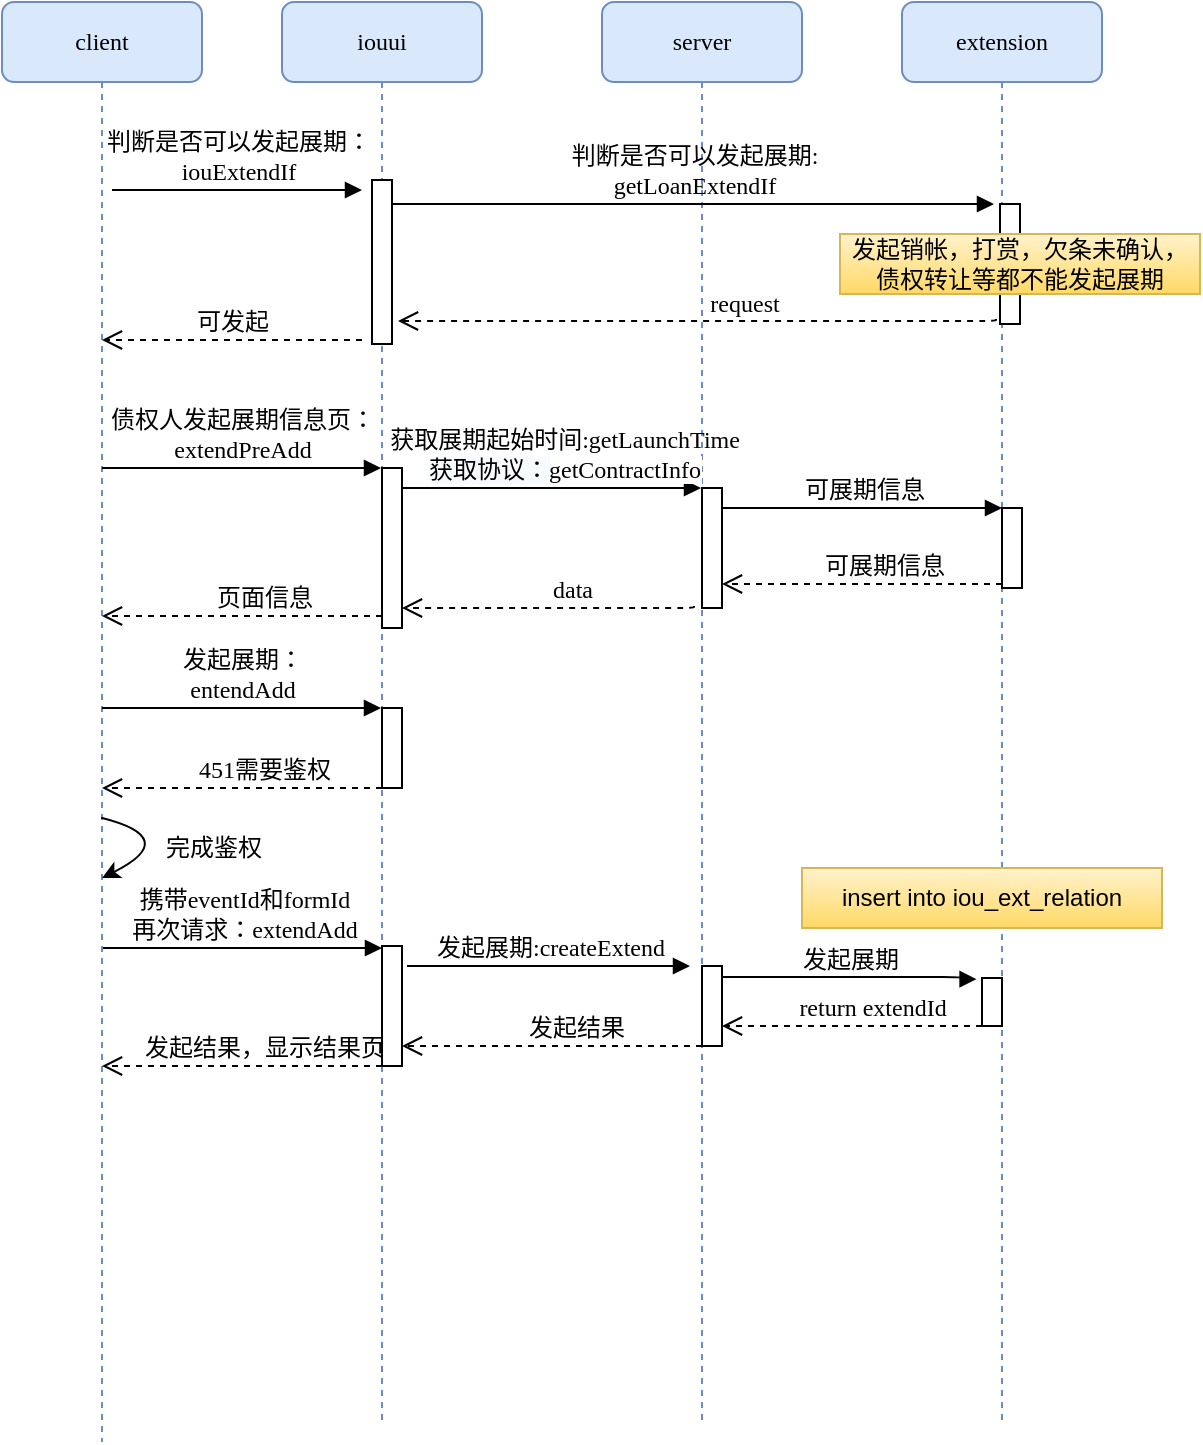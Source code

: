<mxfile version="12.2.6" type="github" pages="1">
  <diagram name="Page-1" id="13e1069c-82ec-6db2-03f1-153e76fe0fe0">
    <mxGraphModel dx="1077" dy="610" grid="0" gridSize="10" guides="1" tooltips="1" connect="1" arrows="1" fold="1" page="1" pageScale="1" pageWidth="1100" pageHeight="850" background="#ffffff" math="0" shadow="0">
      <root>
        <mxCell id="0"/>
        <mxCell id="1" parent="0"/>
        <mxCell id="7baba1c4bc27f4b0-2" value="iouui" style="shape=umlLifeline;perimeter=lifelinePerimeter;whiteSpace=wrap;html=1;container=1;collapsible=0;recursiveResize=0;outlineConnect=0;rounded=1;shadow=0;comic=0;labelBackgroundColor=none;strokeWidth=1;fontFamily=Verdana;fontSize=12;align=center;fillColor=#dae8fc;strokeColor=#6c8ebf;" parent="1" vertex="1">
          <mxGeometry x="240" y="80" width="100" height="710" as="geometry"/>
        </mxCell>
        <mxCell id="7baba1c4bc27f4b0-10" value="" style="html=1;points=[];perimeter=orthogonalPerimeter;rounded=0;shadow=0;comic=0;labelBackgroundColor=none;strokeWidth=1;fontFamily=Verdana;fontSize=12;align=center;" parent="7baba1c4bc27f4b0-2" vertex="1">
          <mxGeometry x="45" y="89" width="10" height="82" as="geometry"/>
        </mxCell>
        <mxCell id="y4EISE67XxICeCC4Xp2--17" value="" style="html=1;points=[];perimeter=orthogonalPerimeter;rounded=0;shadow=0;comic=0;labelBackgroundColor=none;strokeWidth=1;fontFamily=Verdana;fontSize=12;align=center;" parent="7baba1c4bc27f4b0-2" vertex="1">
          <mxGeometry x="50" y="353" width="10" height="40" as="geometry"/>
        </mxCell>
        <mxCell id="7baba1c4bc27f4b0-3" value="server" style="shape=umlLifeline;perimeter=lifelinePerimeter;whiteSpace=wrap;html=1;container=1;collapsible=0;recursiveResize=0;outlineConnect=0;rounded=1;shadow=0;comic=0;labelBackgroundColor=none;strokeWidth=1;fontFamily=Verdana;fontSize=12;align=center;fillColor=#dae8fc;strokeColor=#6c8ebf;" parent="1" vertex="1">
          <mxGeometry x="400" y="80" width="100" height="710" as="geometry"/>
        </mxCell>
        <mxCell id="y4EISE67XxICeCC4Xp2--34" value="" style="html=1;points=[];perimeter=orthogonalPerimeter;rounded=0;shadow=0;comic=0;labelBackgroundColor=none;strokeWidth=1;fontFamily=Verdana;fontSize=12;align=center;" parent="7baba1c4bc27f4b0-3" vertex="1">
          <mxGeometry x="50" y="482" width="10" height="40" as="geometry"/>
        </mxCell>
        <mxCell id="7baba1c4bc27f4b0-4" value="extension" style="shape=umlLifeline;perimeter=lifelinePerimeter;whiteSpace=wrap;html=1;container=1;collapsible=0;recursiveResize=0;outlineConnect=0;rounded=1;shadow=0;comic=0;labelBackgroundColor=none;strokeWidth=1;fontFamily=Verdana;fontSize=12;align=center;fillColor=#dae8fc;strokeColor=#6c8ebf;" parent="1" vertex="1">
          <mxGeometry x="550" y="80" width="100" height="710" as="geometry"/>
        </mxCell>
        <mxCell id="y4EISE67XxICeCC4Xp2--14" value="" style="html=1;points=[];perimeter=orthogonalPerimeter;rounded=0;shadow=0;comic=0;labelBackgroundColor=none;strokeWidth=1;fontFamily=Verdana;fontSize=12;align=center;" parent="7baba1c4bc27f4b0-4" vertex="1">
          <mxGeometry x="50" y="253" width="10" height="40" as="geometry"/>
        </mxCell>
        <mxCell id="7baba1c4bc27f4b0-8" value="client" style="shape=umlLifeline;perimeter=lifelinePerimeter;whiteSpace=wrap;html=1;container=1;collapsible=0;recursiveResize=0;outlineConnect=0;rounded=1;shadow=0;comic=0;labelBackgroundColor=none;strokeWidth=1;fontFamily=Verdana;fontSize=12;align=center;fillColor=#dae8fc;strokeColor=#6c8ebf;" parent="1" vertex="1">
          <mxGeometry x="100" y="80" width="100" height="720" as="geometry"/>
        </mxCell>
        <mxCell id="7baba1c4bc27f4b0-22" value="" style="html=1;points=[];perimeter=orthogonalPerimeter;rounded=0;shadow=0;comic=0;labelBackgroundColor=none;strokeWidth=1;fontFamily=Verdana;fontSize=12;align=center;" parent="1" vertex="1">
          <mxGeometry x="290" y="313" width="10" height="80" as="geometry"/>
        </mxCell>
        <mxCell id="7baba1c4bc27f4b0-11" value="判断是否可以发起展期：&lt;br&gt;iouExtendIf" style="html=1;verticalAlign=bottom;endArrow=block;labelBackgroundColor=none;fontFamily=Verdana;fontSize=12;edgeStyle=elbowEdgeStyle;elbow=vertical;" parent="1" edge="1">
          <mxGeometry relative="1" as="geometry">
            <mxPoint x="155" y="174" as="sourcePoint"/>
            <mxPoint x="280" y="174" as="targetPoint"/>
          </mxGeometry>
        </mxCell>
        <mxCell id="7baba1c4bc27f4b0-14" value="判断是否可以发起展期:&lt;br&gt;getLoanExtendIf" style="html=1;verticalAlign=bottom;endArrow=block;labelBackgroundColor=none;fontFamily=Verdana;fontSize=12;edgeStyle=elbowEdgeStyle;elbow=horizontal;entryX=-0.3;entryY=0;entryDx=0;entryDy=0;entryPerimeter=0;" parent="1" source="7baba1c4bc27f4b0-10" target="y4EISE67XxICeCC4Xp2--4" edge="1">
          <mxGeometry relative="1" as="geometry">
            <mxPoint x="370" y="191" as="sourcePoint"/>
            <mxPoint x="445" y="191" as="targetPoint"/>
            <Array as="points">
              <mxPoint x="490" y="181"/>
            </Array>
          </mxGeometry>
        </mxCell>
        <mxCell id="y4EISE67XxICeCC4Xp2--2" value="可发起" style="html=1;verticalAlign=bottom;endArrow=open;dashed=1;endSize=8;labelBackgroundColor=none;fontFamily=Verdana;fontSize=12;edgeStyle=elbowEdgeStyle;elbow=vertical;" parent="1" edge="1">
          <mxGeometry relative="1" as="geometry">
            <mxPoint x="150" y="249" as="targetPoint"/>
            <Array as="points">
              <mxPoint x="225" y="249"/>
              <mxPoint x="255" y="249"/>
            </Array>
            <mxPoint x="280" y="249" as="sourcePoint"/>
          </mxGeometry>
        </mxCell>
        <mxCell id="y4EISE67XxICeCC4Xp2--4" value="" style="html=1;points=[];perimeter=orthogonalPerimeter;rounded=0;shadow=0;comic=0;labelBackgroundColor=none;strokeWidth=1;fontFamily=Verdana;fontSize=12;align=center;" parent="1" vertex="1">
          <mxGeometry x="599" y="181" width="10" height="60" as="geometry"/>
        </mxCell>
        <mxCell id="y4EISE67XxICeCC4Xp2--7" value="债权人发起展期信息页：&lt;br&gt;extendPreAdd" style="html=1;verticalAlign=bottom;endArrow=block;labelBackgroundColor=none;fontFamily=Verdana;fontSize=12;edgeStyle=elbowEdgeStyle;elbow=vertical;" parent="1" edge="1">
          <mxGeometry relative="1" as="geometry">
            <mxPoint x="150" y="313" as="sourcePoint"/>
            <mxPoint x="289.5" y="313" as="targetPoint"/>
          </mxGeometry>
        </mxCell>
        <mxCell id="y4EISE67XxICeCC4Xp2--8" value="页面信息" style="html=1;verticalAlign=bottom;endArrow=open;dashed=1;endSize=8;labelBackgroundColor=none;fontFamily=Verdana;fontSize=12;edgeStyle=elbowEdgeStyle;elbow=vertical;exitX=0;exitY=0.925;exitDx=0;exitDy=0;exitPerimeter=0;" parent="1" source="7baba1c4bc27f4b0-22" edge="1">
          <mxGeometry x="-0.154" relative="1" as="geometry">
            <mxPoint x="150" y="387" as="targetPoint"/>
            <Array as="points">
              <mxPoint x="225" y="387"/>
              <mxPoint x="255" y="387"/>
            </Array>
            <mxPoint x="280" y="387" as="sourcePoint"/>
            <mxPoint as="offset"/>
          </mxGeometry>
        </mxCell>
        <mxCell id="y4EISE67XxICeCC4Xp2--9" value="获取展期起始时间:getLaunchTime&lt;br&gt;&lt;span style=&quot;font-family: &amp;#34;menlo&amp;#34; ; font-size: 9pt ; background-color: rgb(247 , 250 , 255)&quot;&gt;获取协议：&lt;/span&gt;&lt;span style=&quot;background-color: rgb(255 , 255 , 255) ; font-family: &amp;#34;menlo&amp;#34; ; font-size: 9pt&quot;&gt;getContractInfo&lt;/span&gt;" style="html=1;verticalAlign=bottom;endArrow=block;labelBackgroundColor=none;fontFamily=Verdana;fontSize=12;edgeStyle=elbowEdgeStyle;elbow=vertical;" parent="1" edge="1">
          <mxGeometry x="0.067" relative="1" as="geometry">
            <mxPoint x="300.5" y="323" as="sourcePoint"/>
            <mxPoint x="449.5" y="323" as="targetPoint"/>
            <mxPoint x="1" as="offset"/>
          </mxGeometry>
        </mxCell>
        <mxCell id="y4EISE67XxICeCC4Xp2--10" value="data" style="html=1;verticalAlign=bottom;endArrow=open;dashed=1;endSize=8;labelBackgroundColor=none;fontFamily=Verdana;fontSize=12;edgeStyle=elbowEdgeStyle;elbow=vertical;exitX=-0.4;exitY=0.983;exitDx=0;exitDy=0;exitPerimeter=0;" parent="1" source="y4EISE67XxICeCC4Xp2--11" edge="1">
          <mxGeometry x="-0.154" relative="1" as="geometry">
            <mxPoint x="300" y="383" as="targetPoint"/>
            <Array as="points">
              <mxPoint x="375" y="383"/>
              <mxPoint x="405" y="383"/>
            </Array>
            <mxPoint x="440" y="383" as="sourcePoint"/>
            <mxPoint as="offset"/>
          </mxGeometry>
        </mxCell>
        <mxCell id="y4EISE67XxICeCC4Xp2--11" value="" style="html=1;points=[];perimeter=orthogonalPerimeter;rounded=0;shadow=0;comic=0;labelBackgroundColor=none;strokeWidth=1;fontFamily=Verdana;fontSize=12;align=center;" parent="1" vertex="1">
          <mxGeometry x="450" y="323" width="10" height="60" as="geometry"/>
        </mxCell>
        <mxCell id="y4EISE67XxICeCC4Xp2--13" value="可展期信息" style="html=1;verticalAlign=bottom;endArrow=open;dashed=1;endSize=8;labelBackgroundColor=none;fontFamily=Verdana;fontSize=12;edgeStyle=elbowEdgeStyle;elbow=vertical;" parent="1" edge="1">
          <mxGeometry x="-0.154" relative="1" as="geometry">
            <mxPoint x="460" y="371" as="targetPoint"/>
            <Array as="points">
              <mxPoint x="535" y="371"/>
              <mxPoint x="565" y="371"/>
            </Array>
            <mxPoint x="600" y="371" as="sourcePoint"/>
            <mxPoint as="offset"/>
          </mxGeometry>
        </mxCell>
        <mxCell id="y4EISE67XxICeCC4Xp2--15" value="可展期信息" style="html=1;verticalAlign=bottom;endArrow=block;labelBackgroundColor=none;fontFamily=Verdana;fontSize=12;edgeStyle=elbowEdgeStyle;elbow=vertical;" parent="1" edge="1">
          <mxGeometry relative="1" as="geometry">
            <mxPoint x="460.5" y="333" as="sourcePoint"/>
            <mxPoint x="600" y="333" as="targetPoint"/>
          </mxGeometry>
        </mxCell>
        <mxCell id="y4EISE67XxICeCC4Xp2--16" value="451需要鉴权" style="html=1;verticalAlign=bottom;endArrow=open;dashed=1;endSize=8;labelBackgroundColor=none;fontFamily=Verdana;fontSize=12;edgeStyle=elbowEdgeStyle;elbow=vertical;exitX=0;exitY=0.925;exitDx=0;exitDy=0;exitPerimeter=0;" parent="1" edge="1">
          <mxGeometry x="-0.154" relative="1" as="geometry">
            <mxPoint x="150" y="473" as="targetPoint"/>
            <Array as="points">
              <mxPoint x="225" y="473"/>
              <mxPoint x="255" y="473"/>
            </Array>
            <mxPoint x="290" y="473" as="sourcePoint"/>
            <mxPoint as="offset"/>
          </mxGeometry>
        </mxCell>
        <mxCell id="y4EISE67XxICeCC4Xp2--29" value="携带eventId和formId&lt;br&gt;再次请求：extendAdd" style="html=1;verticalAlign=bottom;endArrow=block;labelBackgroundColor=none;fontFamily=Verdana;fontSize=12;edgeStyle=elbowEdgeStyle;elbow=vertical;" parent="1" edge="1">
          <mxGeometry relative="1" as="geometry">
            <mxPoint x="150.5" y="553" as="sourcePoint"/>
            <mxPoint x="290" y="553" as="targetPoint"/>
          </mxGeometry>
        </mxCell>
        <mxCell id="y4EISE67XxICeCC4Xp2--30" value="发起结果，显示结果页" style="html=1;verticalAlign=bottom;endArrow=open;dashed=1;endSize=8;labelBackgroundColor=none;fontFamily=Verdana;fontSize=12;edgeStyle=elbowEdgeStyle;elbow=vertical;exitX=0;exitY=0.925;exitDx=0;exitDy=0;exitPerimeter=0;" parent="1" edge="1">
          <mxGeometry x="-0.154" relative="1" as="geometry">
            <mxPoint x="150" y="612" as="targetPoint"/>
            <Array as="points">
              <mxPoint x="225" y="612"/>
              <mxPoint x="255" y="612"/>
            </Array>
            <mxPoint x="290" y="612" as="sourcePoint"/>
            <mxPoint as="offset"/>
          </mxGeometry>
        </mxCell>
        <mxCell id="y4EISE67XxICeCC4Xp2--31" value="" style="html=1;points=[];perimeter=orthogonalPerimeter;rounded=0;shadow=0;comic=0;labelBackgroundColor=none;strokeWidth=1;fontFamily=Verdana;fontSize=12;align=center;" parent="1" vertex="1">
          <mxGeometry x="290" y="552" width="10" height="60" as="geometry"/>
        </mxCell>
        <mxCell id="y4EISE67XxICeCC4Xp2--32" value="发起展期:createExtend" style="html=1;verticalAlign=bottom;endArrow=block;labelBackgroundColor=none;fontFamily=Verdana;fontSize=12;edgeStyle=elbowEdgeStyle;elbow=horizontal;" parent="1" edge="1">
          <mxGeometry relative="1" as="geometry">
            <mxPoint x="302.5" y="562" as="sourcePoint"/>
            <mxPoint x="444" y="562" as="targetPoint"/>
            <mxPoint as="offset"/>
          </mxGeometry>
        </mxCell>
        <mxCell id="y4EISE67XxICeCC4Xp2--33" value="发起结果" style="html=1;verticalAlign=bottom;endArrow=open;dashed=1;endSize=8;labelBackgroundColor=none;fontFamily=Verdana;fontSize=12;edgeStyle=elbowEdgeStyle;elbow=vertical;" parent="1" edge="1">
          <mxGeometry x="-0.154" relative="1" as="geometry">
            <mxPoint x="300" y="602" as="targetPoint"/>
            <Array as="points">
              <mxPoint x="375" y="602"/>
              <mxPoint x="405" y="602"/>
            </Array>
            <mxPoint x="450" y="602" as="sourcePoint"/>
            <mxPoint as="offset"/>
          </mxGeometry>
        </mxCell>
        <mxCell id="y4EISE67XxICeCC4Xp2--36" value="return extendId" style="html=1;verticalAlign=bottom;endArrow=open;dashed=1;endSize=8;labelBackgroundColor=none;fontFamily=Verdana;fontSize=12;edgeStyle=elbowEdgeStyle;elbow=vertical;" parent="1" edge="1">
          <mxGeometry x="-0.154" relative="1" as="geometry">
            <mxPoint x="460" y="592" as="targetPoint"/>
            <Array as="points">
              <mxPoint x="535" y="592"/>
              <mxPoint x="565" y="592"/>
            </Array>
            <mxPoint x="590" y="592" as="sourcePoint"/>
            <mxPoint as="offset"/>
          </mxGeometry>
        </mxCell>
        <mxCell id="y4EISE67XxICeCC4Xp2--37" value="" style="html=1;points=[];perimeter=orthogonalPerimeter;rounded=0;shadow=0;comic=0;labelBackgroundColor=none;strokeWidth=1;fontFamily=Verdana;fontSize=12;align=center;" parent="1" vertex="1">
          <mxGeometry x="590" y="568" width="10" height="24" as="geometry"/>
        </mxCell>
        <mxCell id="y4EISE67XxICeCC4Xp2--40" value="" style="curved=1;endArrow=classic;html=1;exitX=0.496;exitY=0.611;exitDx=0;exitDy=0;exitPerimeter=0;" parent="1" edge="1">
          <mxGeometry width="50" height="50" relative="1" as="geometry">
            <mxPoint x="149.6" y="487.92" as="sourcePoint"/>
            <mxPoint x="149.63" y="518" as="targetPoint"/>
            <Array as="points">
              <mxPoint x="190" y="498"/>
              <mxPoint x="150" y="518"/>
            </Array>
          </mxGeometry>
        </mxCell>
        <mxCell id="y4EISE67XxICeCC4Xp2--42" value="完成鉴权" style="text;html=1;resizable=0;points=[];autosize=1;align=left;verticalAlign=top;spacingTop=-4;" parent="1" vertex="1">
          <mxGeometry x="180" y="493" width="60" height="20" as="geometry"/>
        </mxCell>
        <mxCell id="y4EISE67XxICeCC4Xp2--6" value="发起销帐，打赏，欠条未确认，债权转让等都不能发起展期" style="rounded=0;whiteSpace=wrap;html=1;gradientColor=#ffd966;fillColor=#fff2cc;strokeColor=#d6b656;" parent="1" vertex="1">
          <mxGeometry x="519" y="196" width="180" height="30" as="geometry"/>
        </mxCell>
        <mxCell id="G3UtaHSMVwYOJJA7bn4i-3" value="发起展期：&lt;br&gt;entendAdd" style="html=1;verticalAlign=bottom;endArrow=block;labelBackgroundColor=none;fontFamily=Verdana;fontSize=12;edgeStyle=elbowEdgeStyle;elbow=vertical;" edge="1" parent="1">
          <mxGeometry relative="1" as="geometry">
            <mxPoint x="150" y="433" as="sourcePoint"/>
            <mxPoint x="289.5" y="433" as="targetPoint"/>
            <mxPoint as="offset"/>
          </mxGeometry>
        </mxCell>
        <mxCell id="G3UtaHSMVwYOJJA7bn4i-4" value="request" style="html=1;verticalAlign=bottom;endArrow=open;dashed=1;endSize=8;labelBackgroundColor=none;fontFamily=Verdana;fontSize=12;edgeStyle=elbowEdgeStyle;elbow=vertical;exitX=-0.4;exitY=0.983;exitDx=0;exitDy=0;exitPerimeter=0;" edge="1" parent="1">
          <mxGeometry x="-0.154" relative="1" as="geometry">
            <mxPoint x="298" y="240" as="targetPoint"/>
            <Array as="points">
              <mxPoint x="556" y="239.5"/>
            </Array>
            <mxPoint x="597" y="238.5" as="sourcePoint"/>
            <mxPoint as="offset"/>
          </mxGeometry>
        </mxCell>
        <mxCell id="G3UtaHSMVwYOJJA7bn4i-8" value="insert into iou_ext_relation" style="rounded=0;whiteSpace=wrap;html=1;gradientColor=#ffd966;fillColor=#fff2cc;strokeColor=#d6b656;" vertex="1" parent="1">
          <mxGeometry x="500" y="513" width="180" height="30" as="geometry"/>
        </mxCell>
        <mxCell id="G3UtaHSMVwYOJJA7bn4i-14" value="发起展期" style="html=1;verticalAlign=bottom;endArrow=block;labelBackgroundColor=none;fontFamily=Verdana;fontSize=12;edgeStyle=elbowEdgeStyle;elbow=horizontal;entryX=-0.271;entryY=0.024;entryDx=0;entryDy=0;entryPerimeter=0;" edge="1" parent="1" target="y4EISE67XxICeCC4Xp2--37">
          <mxGeometry relative="1" as="geometry">
            <mxPoint x="460" y="567.5" as="sourcePoint"/>
            <mxPoint x="581" y="568" as="targetPoint"/>
            <mxPoint as="offset"/>
            <Array as="points">
              <mxPoint x="580.5" y="567.5"/>
            </Array>
          </mxGeometry>
        </mxCell>
      </root>
    </mxGraphModel>
  </diagram>
</mxfile>
